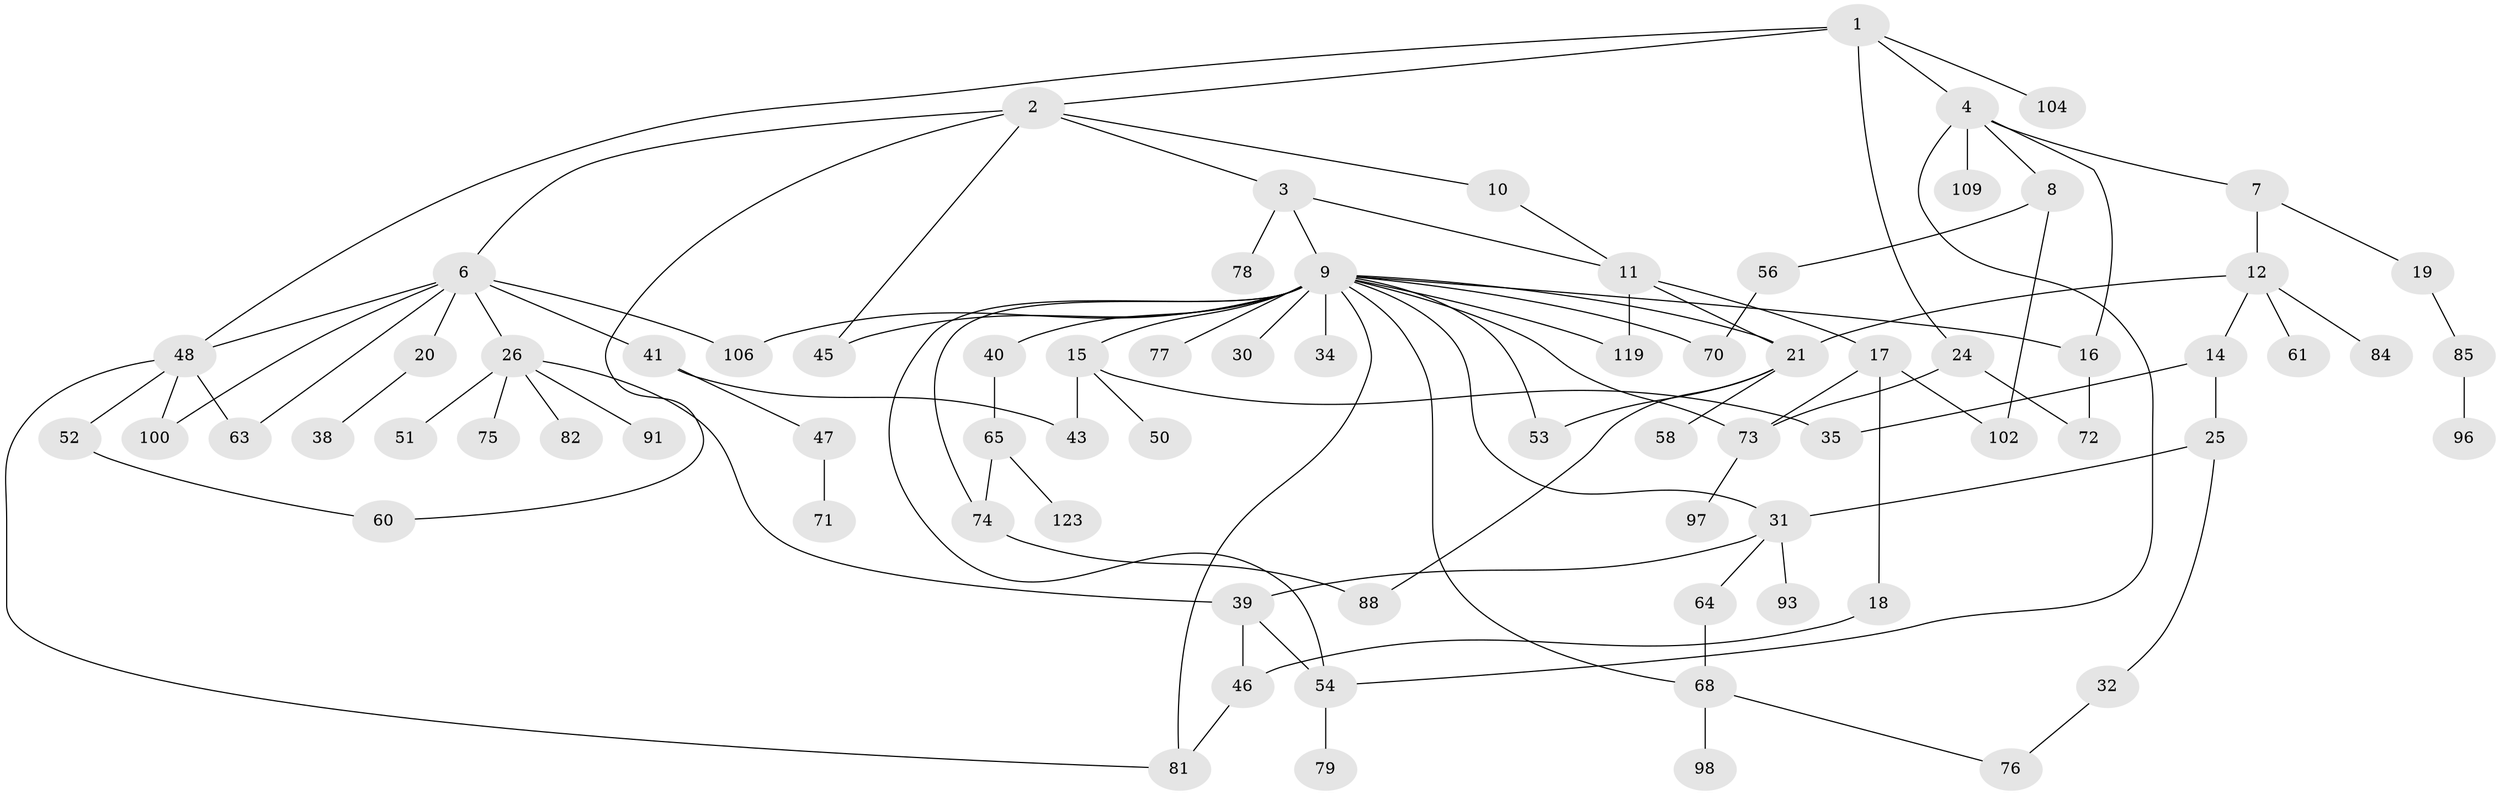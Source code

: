 // original degree distribution, {5: 0.047244094488188976, 6: 0.05511811023622047, 4: 0.08661417322834646, 3: 0.16535433070866143, 2: 0.3858267716535433, 7: 0.007874015748031496, 1: 0.25196850393700787}
// Generated by graph-tools (version 1.1) at 2025/16/03/04/25 18:16:49]
// undirected, 76 vertices, 105 edges
graph export_dot {
graph [start="1"]
  node [color=gray90,style=filled];
  1;
  2;
  3;
  4 [super="+5"];
  6 [super="+37"];
  7;
  8 [super="+27"];
  9 [super="+113+29+13+33"];
  10;
  11 [super="+44"];
  12 [super="+23"];
  14 [super="+90"];
  15 [super="+28"];
  16 [super="+69+114"];
  17 [super="+108+127"];
  18;
  19;
  20;
  21 [super="+57"];
  24 [super="+36"];
  25;
  26;
  30;
  31 [super="+55"];
  32;
  34;
  35;
  38;
  39 [super="+101"];
  40;
  41;
  43;
  45;
  46 [super="+87+59"];
  47;
  48 [super="+67"];
  50;
  51 [super="+66"];
  52;
  53;
  54 [super="+125+122+105+94"];
  56 [super="+86"];
  58;
  60;
  61 [super="+115"];
  63 [super="+80+110"];
  64;
  65;
  68 [super="+89"];
  70;
  71;
  72 [super="+124"];
  73 [super="+83"];
  74;
  75;
  76 [super="+92"];
  77;
  78;
  79;
  81 [super="+95"];
  82;
  84;
  85;
  88 [super="+99"];
  91 [super="+107"];
  93;
  96;
  97 [super="+118"];
  98;
  100 [super="+103"];
  102 [super="+112"];
  104;
  106 [super="+126"];
  109;
  119;
  123;
  1 -- 2;
  1 -- 4;
  1 -- 24;
  1 -- 48;
  1 -- 104;
  2 -- 3;
  2 -- 6;
  2 -- 10;
  2 -- 45;
  2 -- 60;
  3 -- 9;
  3 -- 11;
  3 -- 78;
  4 -- 16;
  4 -- 109;
  4 -- 54;
  4 -- 8;
  4 -- 7;
  6 -- 20;
  6 -- 26;
  6 -- 41;
  6 -- 106;
  6 -- 63;
  6 -- 48;
  6 -- 100;
  7 -- 12;
  7 -- 19;
  8 -- 56;
  8 -- 102 [weight=2];
  9 -- 34 [weight=2];
  9 -- 106;
  9 -- 74;
  9 -- 45;
  9 -- 70;
  9 -- 15;
  9 -- 16;
  9 -- 53;
  9 -- 119;
  9 -- 30;
  9 -- 21;
  9 -- 73;
  9 -- 68;
  9 -- 54;
  9 -- 40;
  9 -- 77;
  9 -- 31;
  9 -- 81;
  10 -- 11;
  11 -- 17;
  11 -- 119;
  11 -- 21;
  12 -- 14;
  12 -- 21;
  12 -- 84;
  12 -- 61;
  14 -- 25;
  14 -- 35;
  15 -- 43;
  15 -- 35;
  15 -- 50;
  16 -- 72;
  17 -- 18;
  17 -- 102;
  17 -- 73;
  18 -- 46;
  19 -- 85;
  20 -- 38;
  21 -- 53;
  21 -- 88;
  21 -- 58;
  24 -- 73;
  24 -- 72;
  25 -- 31;
  25 -- 32;
  26 -- 39;
  26 -- 51;
  26 -- 75;
  26 -- 82;
  26 -- 91;
  31 -- 64;
  31 -- 93;
  31 -- 39;
  32 -- 76;
  39 -- 46;
  39 -- 54;
  40 -- 65;
  41 -- 43;
  41 -- 47;
  46 -- 81;
  47 -- 71;
  48 -- 52;
  48 -- 81;
  48 -- 100;
  48 -- 63;
  52 -- 60;
  54 -- 79;
  56 -- 70;
  64 -- 68;
  65 -- 74;
  65 -- 123;
  68 -- 98;
  68 -- 76;
  73 -- 97;
  74 -- 88;
  85 -- 96;
}
